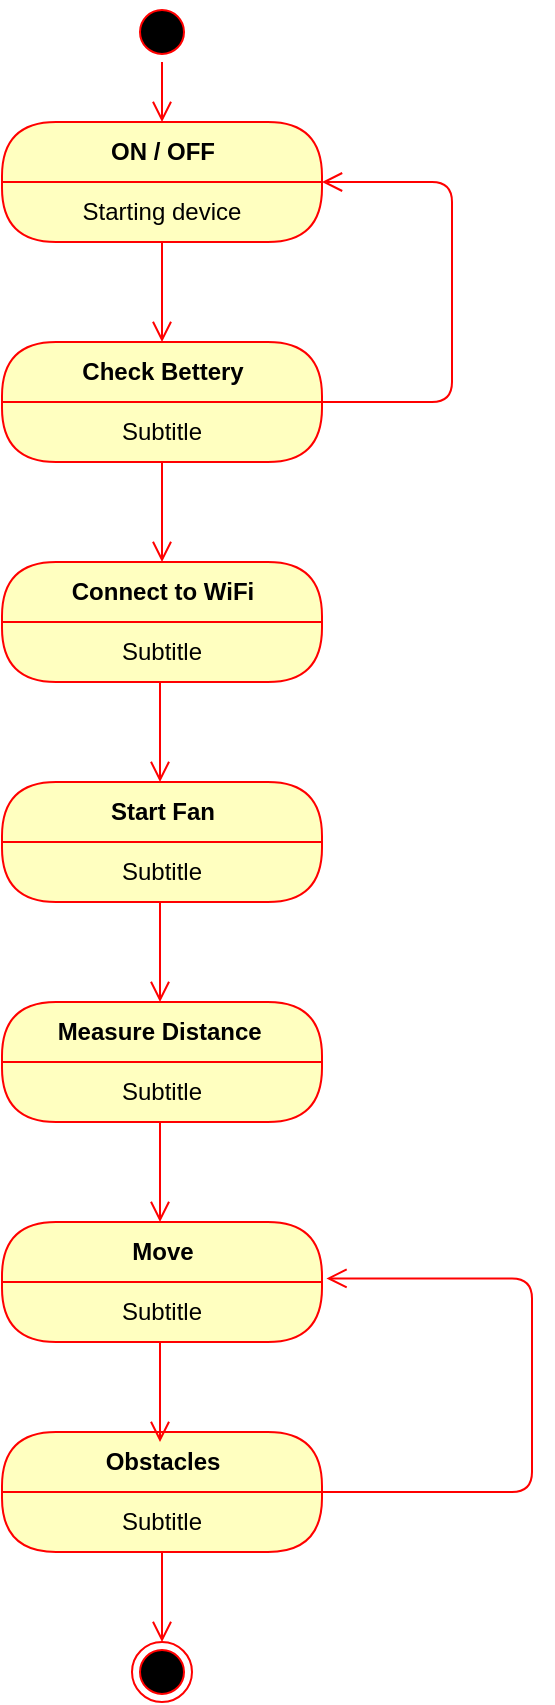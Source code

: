 <mxfile version="10.6.0" type="github"><diagram id="Pd0YVQy6RpO1D7DWIxUg" name="Page-1"><mxGraphModel dx="1250" dy="582" grid="1" gridSize="10" guides="1" tooltips="1" connect="1" arrows="1" fold="1" page="1" pageScale="1" pageWidth="850" pageHeight="1100" math="0" shadow="0"><root><mxCell id="0"/><mxCell id="1" parent="0"/><mxCell id="pmJXRs0H2CLUw5O94zik-1" value="" style="ellipse;html=1;shape=startState;fillColor=#000000;strokeColor=#ff0000;" vertex="1" parent="1"><mxGeometry x="120" y="60" width="30" height="30" as="geometry"/></mxCell><mxCell id="pmJXRs0H2CLUw5O94zik-2" value="" style="edgeStyle=orthogonalEdgeStyle;html=1;verticalAlign=bottom;endArrow=open;endSize=8;strokeColor=#ff0000;" edge="1" source="pmJXRs0H2CLUw5O94zik-1" parent="1"><mxGeometry relative="1" as="geometry"><mxPoint x="135" y="120" as="targetPoint"/></mxGeometry></mxCell><mxCell id="pmJXRs0H2CLUw5O94zik-3" value="ON / OFF" style="swimlane;html=1;fontStyle=1;align=center;verticalAlign=middle;childLayout=stackLayout;horizontal=1;startSize=30;horizontalStack=0;resizeParent=0;resizeLast=1;container=0;fontColor=#000000;collapsible=0;rounded=1;arcSize=30;strokeColor=#ff0000;fillColor=#ffffc0;swimlaneFillColor=#ffffc0;" vertex="1" parent="1"><mxGeometry x="55" y="120" width="160" height="60" as="geometry"/></mxCell><mxCell id="pmJXRs0H2CLUw5O94zik-4" value="Starting device" style="text;html=1;strokeColor=none;fillColor=none;align=center;verticalAlign=middle;spacingLeft=4;spacingRight=4;whiteSpace=wrap;overflow=hidden;rotatable=0;fontColor=#000000;" vertex="1" parent="pmJXRs0H2CLUw5O94zik-3"><mxGeometry y="30" width="160" height="30" as="geometry"/></mxCell><mxCell id="pmJXRs0H2CLUw5O94zik-5" value="" style="edgeStyle=orthogonalEdgeStyle;html=1;verticalAlign=bottom;endArrow=open;endSize=8;strokeColor=#ff0000;" edge="1" source="pmJXRs0H2CLUw5O94zik-3" parent="1"><mxGeometry relative="1" as="geometry"><mxPoint x="135" y="230" as="targetPoint"/></mxGeometry></mxCell><mxCell id="pmJXRs0H2CLUw5O94zik-6" value="Check Bettery" style="swimlane;html=1;fontStyle=1;align=center;verticalAlign=middle;childLayout=stackLayout;horizontal=1;startSize=30;horizontalStack=0;resizeParent=0;resizeLast=1;container=0;fontColor=#000000;collapsible=0;rounded=1;arcSize=30;strokeColor=#ff0000;fillColor=#ffffc0;swimlaneFillColor=#ffffc0;" vertex="1" parent="1"><mxGeometry x="55" y="230" width="160" height="60" as="geometry"/></mxCell><mxCell id="pmJXRs0H2CLUw5O94zik-7" value="Subtitle" style="text;html=1;strokeColor=none;fillColor=none;align=center;verticalAlign=middle;spacingLeft=4;spacingRight=4;whiteSpace=wrap;overflow=hidden;rotatable=0;fontColor=#000000;" vertex="1" parent="pmJXRs0H2CLUw5O94zik-6"><mxGeometry y="30" width="160" height="30" as="geometry"/></mxCell><mxCell id="pmJXRs0H2CLUw5O94zik-9" value="Subtitle" style="text;html=1;strokeColor=none;fillColor=none;align=center;verticalAlign=middle;spacingLeft=4;spacingRight=4;whiteSpace=wrap;overflow=hidden;rotatable=0;fontColor=#000000;" vertex="1" parent="pmJXRs0H2CLUw5O94zik-6"><mxGeometry y="60" width="160" as="geometry"/></mxCell><mxCell id="pmJXRs0H2CLUw5O94zik-8" value="" style="edgeStyle=orthogonalEdgeStyle;html=1;verticalAlign=bottom;endArrow=open;endSize=8;strokeColor=#ff0000;" edge="1" source="pmJXRs0H2CLUw5O94zik-6" parent="1"><mxGeometry relative="1" as="geometry"><mxPoint x="135" y="340" as="targetPoint"/></mxGeometry></mxCell><mxCell id="pmJXRs0H2CLUw5O94zik-10" value="Measure Distance&amp;nbsp;" style="swimlane;html=1;fontStyle=1;align=center;verticalAlign=middle;childLayout=stackLayout;horizontal=1;startSize=30;horizontalStack=0;resizeParent=0;resizeLast=1;container=0;fontColor=#000000;collapsible=0;rounded=1;arcSize=30;strokeColor=#ff0000;fillColor=#ffffc0;swimlaneFillColor=#ffffc0;" vertex="1" parent="1"><mxGeometry x="55" y="560" width="160" height="60" as="geometry"/></mxCell><mxCell id="pmJXRs0H2CLUw5O94zik-11" value="Subtitle" style="text;html=1;strokeColor=none;fillColor=none;align=center;verticalAlign=middle;spacingLeft=4;spacingRight=4;whiteSpace=wrap;overflow=hidden;rotatable=0;fontColor=#000000;" vertex="1" parent="pmJXRs0H2CLUw5O94zik-10"><mxGeometry y="30" width="160" height="30" as="geometry"/></mxCell><mxCell id="pmJXRs0H2CLUw5O94zik-17" value="Connect to WiFi" style="swimlane;html=1;fontStyle=1;align=center;verticalAlign=middle;childLayout=stackLayout;horizontal=1;startSize=30;horizontalStack=0;resizeParent=0;resizeLast=1;container=0;fontColor=#000000;collapsible=0;rounded=1;arcSize=30;strokeColor=#ff0000;fillColor=#ffffc0;swimlaneFillColor=#ffffc0;" vertex="1" parent="1"><mxGeometry x="55" y="340" width="160" height="60" as="geometry"/></mxCell><mxCell id="pmJXRs0H2CLUw5O94zik-18" value="Subtitle" style="text;html=1;strokeColor=none;fillColor=none;align=center;verticalAlign=middle;spacingLeft=4;spacingRight=4;whiteSpace=wrap;overflow=hidden;rotatable=0;fontColor=#000000;" vertex="1" parent="pmJXRs0H2CLUw5O94zik-17"><mxGeometry y="30" width="160" height="30" as="geometry"/></mxCell><mxCell id="pmJXRs0H2CLUw5O94zik-13" value="Start Fan" style="swimlane;html=1;fontStyle=1;align=center;verticalAlign=middle;childLayout=stackLayout;horizontal=1;startSize=30;horizontalStack=0;resizeParent=0;resizeLast=1;container=0;fontColor=#000000;collapsible=0;rounded=1;arcSize=30;strokeColor=#ff0000;fillColor=#ffffc0;swimlaneFillColor=#ffffc0;" vertex="1" parent="1"><mxGeometry x="55" y="450" width="160" height="60" as="geometry"/></mxCell><mxCell id="pmJXRs0H2CLUw5O94zik-14" value="Subtitle" style="text;html=1;strokeColor=none;fillColor=none;align=center;verticalAlign=middle;spacingLeft=4;spacingRight=4;whiteSpace=wrap;overflow=hidden;rotatable=0;fontColor=#000000;" vertex="1" parent="pmJXRs0H2CLUw5O94zik-13"><mxGeometry y="30" width="160" height="30" as="geometry"/></mxCell><mxCell id="pmJXRs0H2CLUw5O94zik-23" value="Move" style="swimlane;html=1;fontStyle=1;align=center;verticalAlign=middle;childLayout=stackLayout;horizontal=1;startSize=30;horizontalStack=0;resizeParent=0;resizeLast=1;container=0;fontColor=#000000;collapsible=0;rounded=1;arcSize=30;strokeColor=#ff0000;fillColor=#ffffc0;swimlaneFillColor=#ffffc0;" vertex="1" parent="1"><mxGeometry x="55" y="670" width="160" height="60" as="geometry"/></mxCell><mxCell id="pmJXRs0H2CLUw5O94zik-24" value="Subtitle" style="text;html=1;strokeColor=none;fillColor=none;align=center;verticalAlign=middle;spacingLeft=4;spacingRight=4;whiteSpace=wrap;overflow=hidden;rotatable=0;fontColor=#000000;" vertex="1" parent="pmJXRs0H2CLUw5O94zik-23"><mxGeometry y="30" width="160" height="30" as="geometry"/></mxCell><mxCell id="pmJXRs0H2CLUw5O94zik-26" value="" style="ellipse;html=1;shape=endState;fillColor=#000000;strokeColor=#ff0000;" vertex="1" parent="1"><mxGeometry x="120" y="880" width="30" height="30" as="geometry"/></mxCell><mxCell id="pmJXRs0H2CLUw5O94zik-32" value="" style="edgeStyle=orthogonalEdgeStyle;html=1;verticalAlign=bottom;endArrow=open;endSize=8;strokeColor=#ff0000;" edge="1" parent="1"><mxGeometry relative="1" as="geometry"><mxPoint x="134" y="450" as="targetPoint"/><mxPoint x="134" y="400" as="sourcePoint"/></mxGeometry></mxCell><mxCell id="pmJXRs0H2CLUw5O94zik-33" value="" style="edgeStyle=orthogonalEdgeStyle;html=1;verticalAlign=bottom;endArrow=open;endSize=8;strokeColor=#ff0000;" edge="1" parent="1"><mxGeometry relative="1" as="geometry"><mxPoint x="134" y="560" as="targetPoint"/><mxPoint x="134" y="510" as="sourcePoint"/></mxGeometry></mxCell><mxCell id="pmJXRs0H2CLUw5O94zik-34" value="" style="edgeStyle=orthogonalEdgeStyle;html=1;verticalAlign=bottom;endArrow=open;endSize=8;strokeColor=#ff0000;" edge="1" parent="1"><mxGeometry relative="1" as="geometry"><mxPoint x="134" y="670" as="targetPoint"/><mxPoint x="134" y="620" as="sourcePoint"/></mxGeometry></mxCell><mxCell id="pmJXRs0H2CLUw5O94zik-36" value="" style="edgeStyle=orthogonalEdgeStyle;html=1;verticalAlign=bottom;endArrow=open;endSize=8;strokeColor=#ff0000;entryX=1;entryY=0;entryDx=0;entryDy=0;entryPerimeter=0;" edge="1" parent="1" target="pmJXRs0H2CLUw5O94zik-4"><mxGeometry relative="1" as="geometry"><mxPoint x="290" y="150" as="targetPoint"/><mxPoint x="215" y="260" as="sourcePoint"/><Array as="points"><mxPoint x="215" y="260"/><mxPoint x="280" y="260"/><mxPoint x="280" y="150"/></Array></mxGeometry></mxCell><mxCell id="pmJXRs0H2CLUw5O94zik-37" value="Obstacles" style="swimlane;html=1;fontStyle=1;align=center;verticalAlign=middle;childLayout=stackLayout;horizontal=1;startSize=30;horizontalStack=0;resizeParent=0;resizeLast=1;container=0;fontColor=#000000;collapsible=0;rounded=1;arcSize=30;strokeColor=#ff0000;fillColor=#ffffc0;swimlaneFillColor=#ffffc0;" vertex="1" parent="1"><mxGeometry x="55" y="775" width="160" height="60" as="geometry"/></mxCell><mxCell id="pmJXRs0H2CLUw5O94zik-38" value="Subtitle" style="text;html=1;strokeColor=none;fillColor=none;align=center;verticalAlign=middle;spacingLeft=4;spacingRight=4;whiteSpace=wrap;overflow=hidden;rotatable=0;fontColor=#000000;" vertex="1" parent="pmJXRs0H2CLUw5O94zik-37"><mxGeometry y="30" width="160" height="30" as="geometry"/></mxCell><mxCell id="pmJXRs0H2CLUw5O94zik-39" value="" style="edgeStyle=orthogonalEdgeStyle;html=1;verticalAlign=bottom;endArrow=open;endSize=8;strokeColor=#ff0000;" edge="1" source="pmJXRs0H2CLUw5O94zik-37" parent="1"><mxGeometry relative="1" as="geometry"><mxPoint x="135" y="880" as="targetPoint"/></mxGeometry></mxCell><mxCell id="pmJXRs0H2CLUw5O94zik-41" value="" style="edgeStyle=orthogonalEdgeStyle;html=1;verticalAlign=bottom;endArrow=open;endSize=8;strokeColor=#ff0000;" edge="1" parent="1"><mxGeometry relative="1" as="geometry"><mxPoint x="134" y="780" as="targetPoint"/><mxPoint x="134" y="730" as="sourcePoint"/></mxGeometry></mxCell><mxCell id="pmJXRs0H2CLUw5O94zik-42" value="" style="edgeStyle=orthogonalEdgeStyle;html=1;verticalAlign=bottom;endArrow=open;endSize=8;strokeColor=#ff0000;exitX=1;exitY=0.5;exitDx=0;exitDy=0;entryX=1.014;entryY=-0.06;entryDx=0;entryDy=0;entryPerimeter=0;" edge="1" parent="1" source="pmJXRs0H2CLUw5O94zik-37" target="pmJXRs0H2CLUw5O94zik-24"><mxGeometry relative="1" as="geometry"><mxPoint x="220" y="730" as="targetPoint"/><mxPoint x="260" y="800" as="sourcePoint"/><Array as="points"><mxPoint x="320" y="805"/><mxPoint x="320" y="698"/></Array></mxGeometry></mxCell></root></mxGraphModel></diagram></mxfile>